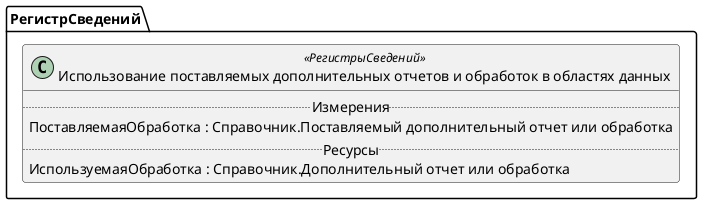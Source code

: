 ﻿@startuml ИспользованиеПоставляемыхДополнительныхОтчетовИОбработокВОбластяхДанных
'!include templates.wsd
'..\include templates.wsd
class РегистрСведений.ИспользованиеПоставляемыхДополнительныхОтчетовИОбработокВОбластяхДанных as "Использование поставляемых дополнительных отчетов и обработок в областях данных" <<РегистрыСведений>>
{
..Измерения..
ПоставляемаяОбработка : Справочник.Поставляемый дополнительный отчет или обработка
..Ресурсы..
ИспользуемаяОбработка : Справочник.Дополнительный отчет или обработка
}
@enduml
